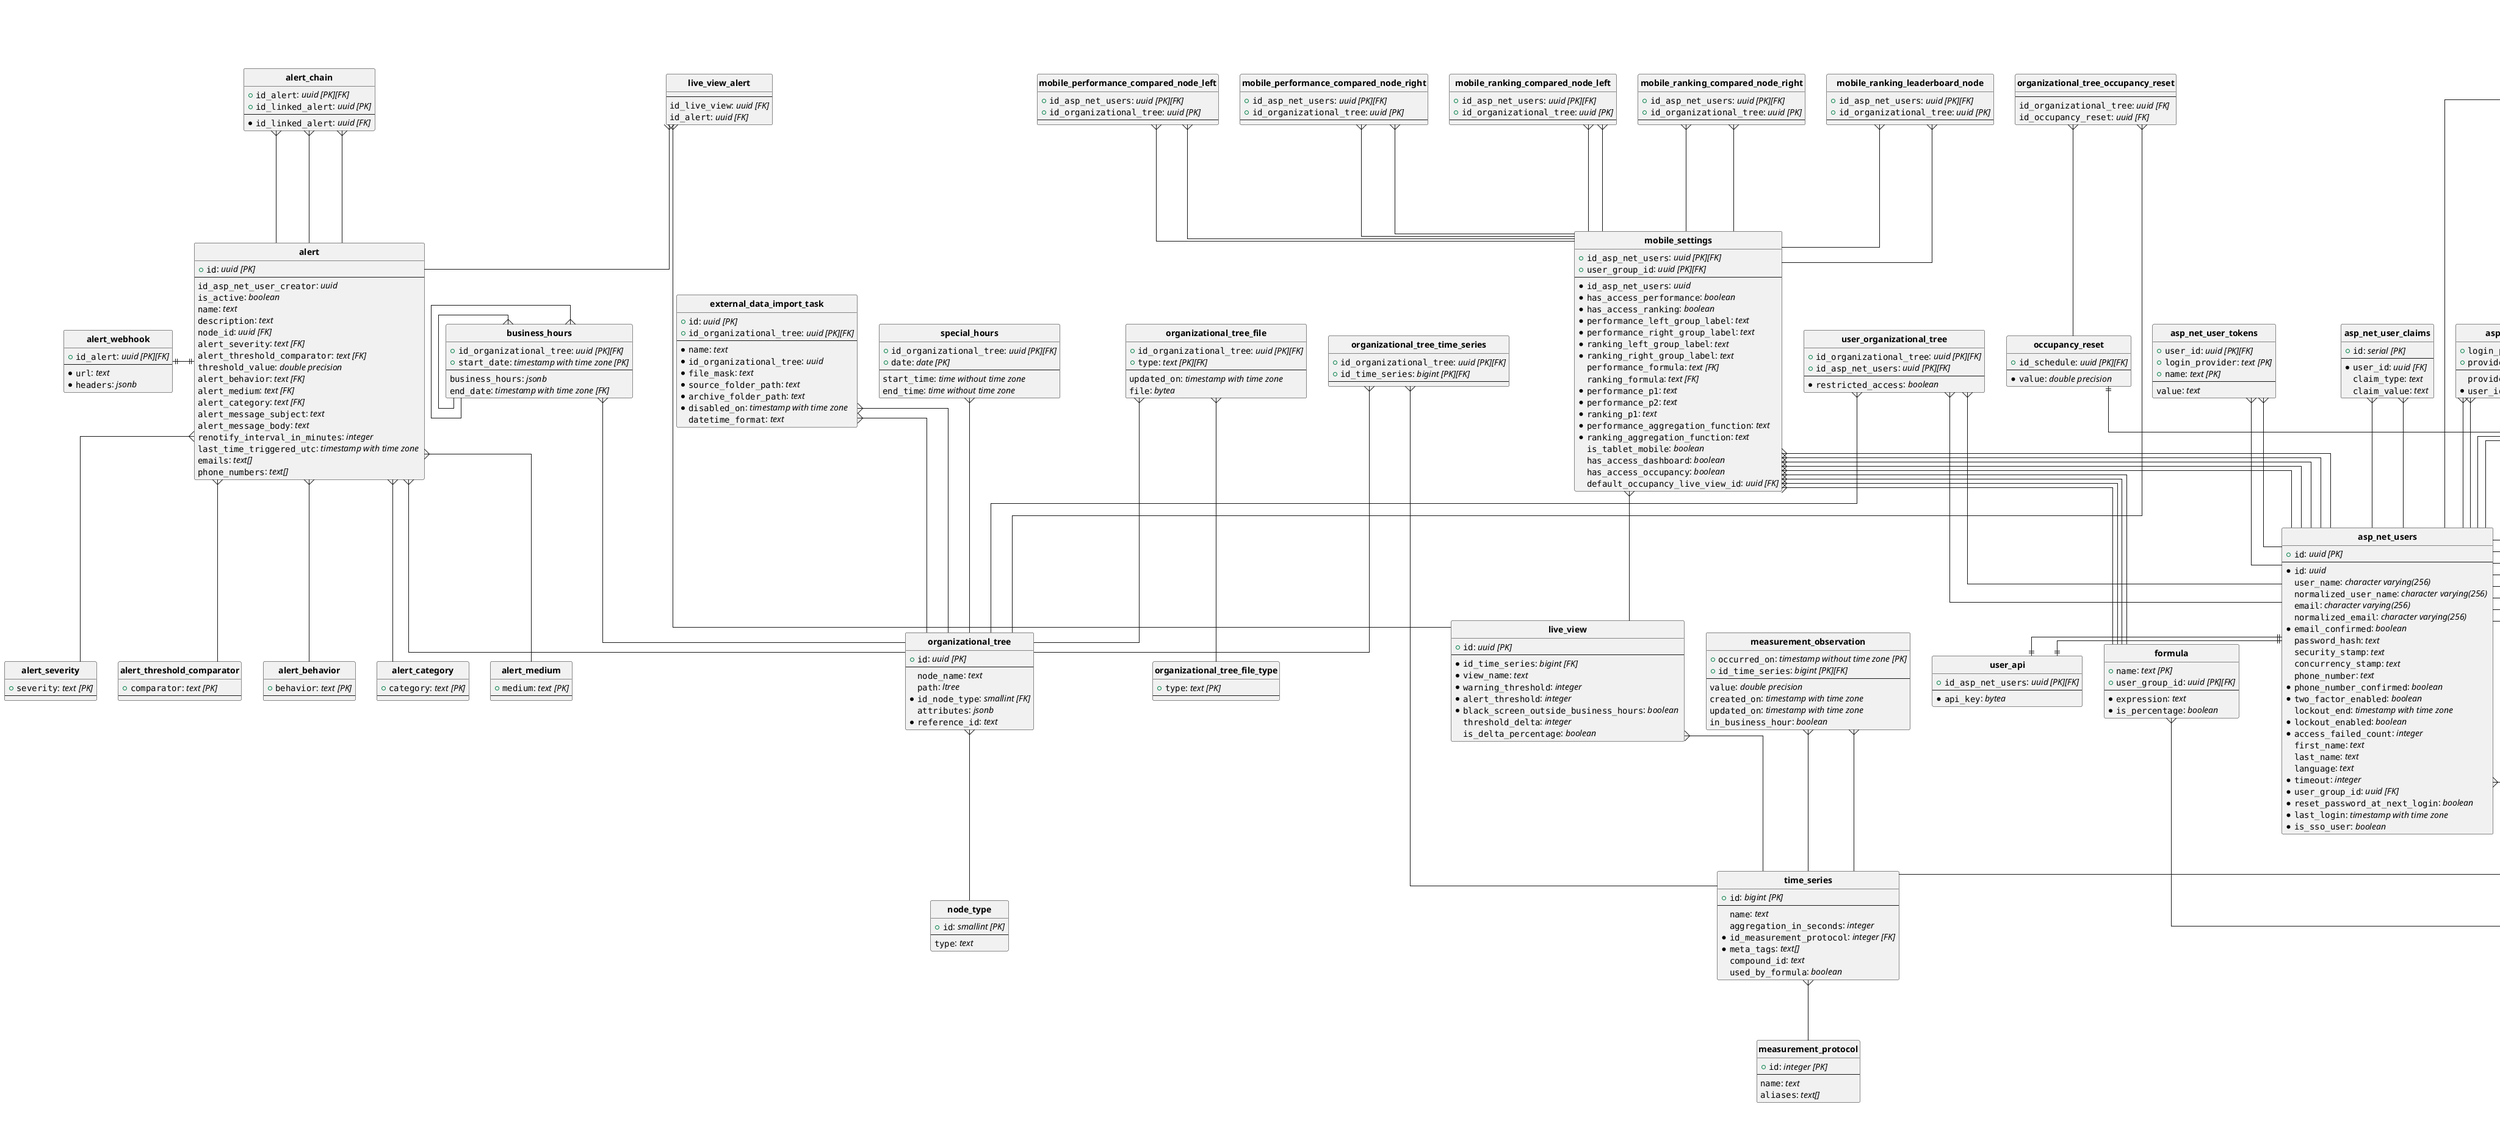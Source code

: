@startuml
hide circle
skinparam linetype ortho

entity "**VersionInfo**" {
  --
  *""Version"": //bigint //
  ""AppliedOn"": //timestamp without time zone //
  ""Description"": //character varying(1024) //
}

entity "**__EFMigrationsHistory**" {
  + ""MigrationId"": //character varying(150) [PK]//
  --
  *""ProductVersion"": //character varying(32) //
}

entity "**alert**" {
  + ""id"": //uuid [PK]//
  --
  ""id_asp_net_user_creator"": //uuid //
  ""is_active"": //boolean //
  ""name"": //text //
  ""description"": //text //
  ""node_id"": //uuid [FK]//
  ""alert_severity"": //text [FK]//
  ""alert_threshold_comparator"": //text [FK]//
  ""threshold_value"": //double precision //
  ""alert_behavior"": //text [FK]//
  ""alert_medium"": //text [FK]//
  ""alert_category"": //text [FK]//
  ""alert_message_subject"": //text //
  ""alert_message_body"": //text //
  ""renotify_interval_in_minutes"": //integer //
  ""last_time_triggered_utc"": //timestamp with time zone //
  ""emails"": //text[] //
  ""phone_numbers"": //text[] //
}

entity "**alert_behavior**" {
  + ""behavior"": //text [PK]//
  --
}

entity "**alert_category**" {
  + ""category"": //text [PK]//
  --
}

entity "**alert_chain**" {
  + ""id_alert"": //uuid [PK][FK]//
  + ""id_linked_alert"": //uuid [PK]//
  --
  *""id_linked_alert"": //uuid [FK]//
}

entity "**alert_medium**" {
  + ""medium"": //text [PK]//
  --
}

entity "**alert_severity**" {
  + ""severity"": //text [PK]//
  --
}

entity "**alert_threshold_comparator**" {
  + ""comparator"": //text [PK]//
  --
}

entity "**alert_webhook**" {
  + ""id_alert"": //uuid [PK][FK]//
  --
  *""url"": //text //
  *""headers"": //jsonb //
}

entity "**asp_net_role_claims**" {
  + ""id"": //serial [PK]//
  --
  *""role_id"": //uuid [FK]//
  ""claim_type"": //text //
  ""claim_value"": //text //
}

entity "**asp_net_roles**" {
  + ""id"": //uuid [PK]//
  --
  ""name"": //character varying(256) //
  ""normalized_name"": //character varying(256) //
  ""concurrency_stamp"": //text //
}

entity "**asp_net_user_claims**" {
  + ""id"": //serial [PK]//
  --
  *""user_id"": //uuid [FK]//
  ""claim_type"": //text //
  ""claim_value"": //text //
}

entity "**asp_net_user_logins**" {
  + ""login_provider"": //text [PK]//
  + ""provider_key"": //text [PK]//
  --
  ""provider_display_name"": //text //
  *""user_id"": //uuid [FK]//
}

entity "**asp_net_user_roles**" {
  + ""user_id"": //uuid [PK][FK]//
  + ""role_id"": //uuid [PK][FK]//
  --
}

entity "**asp_net_user_tokens**" {
  + ""user_id"": //uuid [PK][FK]//
  + ""login_provider"": //text [PK]//
  + ""name"": //text [PK]//
  --
  ""value"": //text //
}

entity "**asp_net_users**" {
  + ""id"": //uuid [PK]//
  --
  *""id"": //uuid //
  ""user_name"": //character varying(256) //
  ""normalized_user_name"": //character varying(256) //
  ""email"": //character varying(256) //
  ""normalized_email"": //character varying(256) //
  *""email_confirmed"": //boolean //
  ""password_hash"": //text //
  ""security_stamp"": //text //
  ""concurrency_stamp"": //text //
  ""phone_number"": //text //
  *""phone_number_confirmed"": //boolean //
  *""two_factor_enabled"": //boolean //
  ""lockout_end"": //timestamp with time zone //
  *""lockout_enabled"": //boolean //
  *""access_failed_count"": //integer //
  ""first_name"": //text //
  ""last_name"": //text //
  ""language"": //text //
  *""timeout"": //integer //
  *""user_group_id"": //uuid [FK]//
  *""reset_password_at_next_login"": //boolean //
  *""last_login"": //timestamp with time zone //
  *""is_sso_user"": //boolean //
}

entity "**automated_report**" {
  + ""id_schedule"": //uuid [PK][FK]//
  --
  *""title"": //text //
  *""file_name_without_extension_template"": //text //
  *""description"": //text //
  ""format"": //text //
  ""apply_users_access_rights"": //boolean //
  ""id_dashboard"": //uuid [FK]//
  *""apply_users_language"": //boolean //
  *""language"": //text //
}

entity "**automated_report_email_subscriber**" {
  + ""id_automated_report"": //uuid [PK][FK]//
  + ""email"": //text [PK]//
  --
}

entity "**automated_report_execution_history**" {
  + ""id_automated_report"": //uuid [PK][FK]//
  + ""occurred_on"": //timestamp with time zone [PK]//
  --
  ""execution_result"": //text //
  ""failed_recipients"": //text[] //
}

entity "**automated_report_group_subscriber**" {
  + ""id_automated_report"": //uuid [PK][FK]//
  + ""id_user_group"": //uuid [PK][FK]//
  --
}

entity "**automated_report_user_subscriber**" {
  + ""id_automated_report"": //uuid [PK][FK]//
  + ""user_name"": //text [PK][FK]//
  --
}

entity "**business_hours**" {
  + ""id_organizational_tree"": //uuid [PK][FK]//
  + ""start_date"": //timestamp with time zone [PK]//
  --
  ""business_hours"": //jsonb //
  ""end_date"": //timestamp with time zone [FK]//
}

entity "**crm_devices**" {
  + ""mac_address"": //text [PK]//
  + ""account_id"": //uuid [PK]//
  --
  ""account_name"": //text //
  *""parent_account_id"": //uuid //
  ""parent_account_name"": //text //
  ""device_id_organizational_tree"": //uuid //
  ""store_id_organizational_tree"": //uuid //
  *""imported_on"": //timestamp without time zone //
  ""phoenix_mapped_on"": //timestamp without time zone //
}

entity "**dashboard**" {
  + ""id"": //uuid [PK]//
  --
  ""name"": //text //
  ""json"": //jsonb //
}

entity "**dashboard_template_link**" {
  + ""dashboard_id"": //uuid [PK][FK]//
  --
  ""user_group_id"": //uuid [FK]//
  ""template_name"": //text [FK]//
}

entity "**duplicate_mo_running_total_to_delete_2022_06_24_00heure**" {
  --
  ""id_time_series"": //bigint //
  ""occurred_on"": //timestamp without time zone //
  ""value"": //double precision //
  ""prev_value"": //double precision //
}

entity "**event_log**" {
  + ""occurred_on"": //timestamp with time zone [PK]//
  + ""id"": //bigserial [PK]//
  --
  ""id_requester"": //text //
  ""command"": //text //
  ""target"": //text //
  ""target_entity"": //text //
  ""target_entity_descriptor"": //text //
  ""target_pk_column"": //text //
  ""target_pk_type"": //text //
  ""result"": //text //
  ""execution_time_millis"": //integer //
  ""description"": //text //
  ""requester"": //text //
  ""text_searchable_index_col"": //tsvector //
}

entity "**external_data_import_task**" {
  + ""id"": //uuid [PK]//
  + ""id_organizational_tree"": //uuid [PK][FK]//
  --
  *""name"": //text //
  *""id_organizational_tree"": //uuid //
  *""file_mask"": //text //
  *""source_folder_path"": //text //
  *""archive_folder_path"": //text //
  *""disabled_on"": //timestamp with time zone //
  ""datetime_format"": //text //
}

entity "**floor_value**" {
  + ""id_occupancy_config"": //integer [PK][FK]//
  + ""day_of_week"": //text [PK]//
  --
  ""time"": //time without time zone //
  ""floor_value"": //double precision //
}

entity "**formula**" {
  + ""name"": //text [PK]//
  + ""user_group_id"": //uuid [PK][FK]//
  --
  *""expression"": //text //
  *""is_percentage"": //boolean //
}

entity "**frequency**" {
  + ""frequency"": //text [PK]//
  --
}

entity "**gap_tmp**" {
  + ""node_name"": //text [PK]//
  --
  *""node_name2"": //text //
  *""maxocc"": //integer //
}

entity "**live_view**" {
  + ""id"": //uuid [PK]//
  --
  *""id_time_series"": //bigint [FK]//
  *""view_name"": //text //
  *""warning_threshold"": //integer //
  *""alert_threshold"": //integer //
  *""black_screen_outside_business_hours"": //boolean //
  ""threshold_delta"": //integer //
  ""is_delta_percentage"": //boolean //
}

entity "**live_view_alert**" {
  --
  ""id_live_view"": //uuid [FK]//
  ""id_alert"": //uuid [FK]//
}

entity "**live_view_history**" {
  + ""id_live_view"": //uuid [PK]//
  + ""id_time_series"": //integer [PK]//
  + ""id_organizational_tree"": //uuid [PK]//
  + ""start_date"": //timestamp without time zone [PK]//
  --
  ""warning_threshold"": //integer //
  ""alert_threshold"": //integer //
  ""end_date"": //timestamp without time zone //
}

entity "**measurement_observation**" {
  + ""occurred_on"": //timestamp without time zone [PK]//
  + ""id_time_series"": //bigint [PK][FK]//
  --
  ""value"": //double precision //
  ""created_on"": //timestamp with time zone //
  ""updated_on"": //timestamp with time zone //
  ""in_business_hour"": //boolean //
}

entity "**measurement_protocol**" {
  + ""id"": //integer [PK]//
  --
  ""name"": //text //
  ""aliases"": //text[] //
}

entity "**mobile_performance_compared_node_left**" {
  + ""id_asp_net_users"": //uuid [PK][FK]//
  + ""id_organizational_tree"": //uuid [PK]//
  --
}

entity "**mobile_performance_compared_node_right**" {
  + ""id_asp_net_users"": //uuid [PK][FK]//
  + ""id_organizational_tree"": //uuid [PK]//
  --
}

entity "**mobile_ranking_compared_node_left**" {
  + ""id_asp_net_users"": //uuid [PK][FK]//
  + ""id_organizational_tree"": //uuid [PK]//
  --
}

entity "**mobile_ranking_compared_node_right**" {
  + ""id_asp_net_users"": //uuid [PK][FK]//
  + ""id_organizational_tree"": //uuid [PK]//
  --
}

entity "**mobile_ranking_leaderboard_node**" {
  + ""id_asp_net_users"": //uuid [PK][FK]//
  + ""id_organizational_tree"": //uuid [PK]//
  --
}

entity "**mobile_settings**" {
  + ""id_asp_net_users"": //uuid [PK][FK]//
  + ""user_group_id"": //uuid [PK][FK]//
  --
  *""id_asp_net_users"": //uuid //
  *""has_access_performance"": //boolean //
  *""has_access_ranking"": //boolean //
  *""performance_left_group_label"": //text //
  *""performance_right_group_label"": //text //
  *""ranking_left_group_label"": //text //
  *""ranking_right_group_label"": //text //
  ""performance_formula"": //text [FK]//
  ""ranking_formula"": //text [FK]//
  *""performance_p1"": //text //
  *""performance_p2"": //text //
  *""ranking_p1"": //text //
  *""performance_aggregation_function"": //text //
  *""ranking_aggregation_function"": //text //
  ""is_tablet_mobile"": //boolean //
  ""has_access_dashboard"": //boolean //
  ""has_access_occupancy"": //boolean //
  ""default_occupancy_live_view_id"": //uuid [FK]//
}

entity "**node_type**" {
  + ""id"": //smallint [PK]//
  --
  ""type"": //text //
}

entity "**occupancy_config**" {
  --
  *""id"": //integer //
  ""time_series_in_ids"": //bigint[] //
  ""time_series_out_ids"": //bigint[] //
  ""id_time_series"": //bigint [FK]//
}

entity "**occupancy_reset**" {
  + ""id_schedule"": //uuid [PK][FK]//
  --
  *""value"": //double precision //
}

entity "**organizational_tree**" {
  + ""id"": //uuid [PK]//
  --
  ""node_name"": //text //
  ""path"": //ltree //
  *""id_node_type"": //smallint [FK]//
  ""attributes"": //jsonb //
  *""reference_id"": //text //
}

entity "**organizational_tree_file**" {
  + ""id_organizational_tree"": //uuid [PK][FK]//
  + ""type"": //text [PK][FK]//
  --
  ""updated_on"": //timestamp with time zone //
  ""file"": //bytea //
}

entity "**organizational_tree_file_type**" {
  + ""type"": //text [PK]//
  --
}

entity "**organizational_tree_occupancy_reset**" {
  --
  ""id_organizational_tree"": //uuid [FK]//
  ""id_occupancy_reset"": //uuid [FK]//
}

entity "**organizational_tree_time_series**" {
  + ""id_organizational_tree"": //uuid [PK][FK]//
  + ""id_time_series"": //bigint [PK][FK]//
  --
}

entity "**report**" {
  + ""id"": //uuid [PK]//
  --
  *""default_title"": //text //
  *""folder_name"": //text //
  *""file_name"": //text //
}

entity "**schedule**" {
  + ""id"": //uuid [PK]//
  --
  ""name"": //text //
  ""created_on"": //timestamp with time zone //
  ""updated_on"": //timestamp with time zone //
  ""frequency"": //text [FK]//
  ""repeat_on"": //text[] //
  ""occur_at"": //timestamp with time zone //
  ""occur_until"": //timestamp with time zone //
  ""timezone"": //text //
  *""disabled_on"": //timestamp with time zone //
  ""created_by"": //text [FK]//
  ""updated_by"": //text //
}

entity "**sisconper_demo_device_mapping**" {
  --
  ""source_device_id"": //uuid //
  ""source_mac_address"": //text //
  ""source_path"": //ltree //
  ""target_device_id"": //uuid //
  ""target_mac_address"": //text //
  ""target_path"": //ltree //
}

entity "**sisconper_demo_nodes_mapping**" {
  --
  ""source_store_id"": //uuid //
  ""source_node_name"": //text //
  ""source_path"": //ltree //
  ""target_store_id"": //uuid //
  ""target_node_name"": //text //
  ""target_path"": //ltree //
}

entity "**sisconper_demo_ts_mapping**" {
  --
  ""source_id_time_series"": //bigint //
  ""source_id_measurement_protocol"": //integer //
  ""source_compound_id"": //text //
  ""target_id_time_series"": //bigint //
  ""target_ts_name"": //text //
  ""target_id_measurement_protocol"": //integer //
  ""target_compound_id"": //text //
}

entity "**special_hours**" {
  + ""id_organizational_tree"": //uuid [PK][FK]//
  + ""date"": //date [PK]//
  --
  ""start_time"": //time without time zone //
  ""end_time"": //time without time zone //
}

entity "**temp_aubainerie_export_traffic_time_series**" {
  --
  ""id_time_series"": //bigint //
}

entity "**temp_benjo_bh_to_recompute**" {
  --
  ""id_organizational_tree"": //uuid //
  ""business_hours"": //jsonb //
  ""start_date"": //timestamp with time zone //
  ""end_date"": //timestamp with time zone //
}

entity "**temp_benjo_ts_bh**" {
  --
  ""days"": //timestamp with time zone //
  ""id_organizational_tree"": //uuid //
  ""id_time_series"": //bigint //
  ""realbh"": //jsonb //
  ""start_time"": //text //
  ""end_time"": //text //
}

entity "**temp_benjo_ts_bh_to_update**" {
  --
  ""id_time_series"": //bigint //
  ""occurred_on"": //timestamp without time zone //
  ""in_business_hour"": //boolean //
  ""occurred_on_hour"": //text //
  ""new_in_bh_hour"": //boolean //
}

entity "**temp_bizou_boutiques_fermees**" {
  --
  ""node_id"": //text //
  ""macaddress"": //text //
  ""node_name"": //text //
}

entity "**temp_cominar_nodes_otts**" {
  --
  ""id_organizational_tree"": //uuid //
  ""id_time_series"": //bigint //
}

entity "**temp_device_time_series**" {
  --
  ""mac_address"": //text //
  ""row_number"": //bigint //
  ""id_organizational_tree"": //uuid //
  ""id_time_series"": //bigint //
}

entity "**temp_mac_addresses_to_delete**" {
  --
  ""mac_address"": //text //
  ""row_number"": //bigint //
  ""count_time_series"": //integer //
}

entity "**temp_phnx_2541_m027**" {
  --
  ""value"": //double precision //
  ""occurred_on"": //timestamp without time zone //
  ""created_on"": //timestamp with time zone //
  ""updated_on"": //timestamp with time zone //
  ""id_time_series"": //bigint //
  ""in_business_hour"": //boolean //
}

entity "**temp_test**" {
  --
  ""date"": //date //
  ""month_first_day"": //date //
  ""month_first_day_dow"": //integer //
  ""calendar_first_day_of_week_date"": //date //
  ""date_diff_between_date_and_first_calendar_date"": //integer //
  ""return_monthly_week_number"": //integer //
}

entity "**temp_ts_bh_to_update**" {
  --
  ""full_path_name"": //text //
  ""id_time_series"": //bigint //
  ""occurred_on"": //timestamp without time zone //
  ""in_business_hour"": //boolean //
  ""occurred_on_hour"": //text //
  ""realbh"": //jsonb //
  ""new_in_bh_hour"": //boolean //
}

entity "**temp_water_tower_bh_to_recompute**" {
  --
  ""id_organizational_tree"": //uuid //
  ""business_hours"": //jsonb //
  ""start_date"": //timestamp with time zone //
  ""end_date"": //timestamp with time zone //
}

entity "**template**" {
  + ""name"": //text [PK]//
  + ""user_group_id"": //uuid [PK][FK]//
  --
  *""dashboard"": //jsonb //
  ""user_creation_action"": //text //
}

entity "**time_series**" {
  + ""id"": //bigint [PK]//
  --
  ""name"": //text //
  ""aggregation_in_seconds"": //integer //
  *""id_measurement_protocol"": //integer [FK]//
  *""meta_tags"": //text[] //
  ""compound_id"": //text //
  ""used_by_formula"": //boolean //
}

entity "**urbn_tmp**" {
  + ""node_name"": //text [PK]//
  --
  *""maxocc"": //integer //
  *""delta"": //integer //
}

entity "**user_api**" {
  + ""id_asp_net_users"": //uuid [PK][FK]//
  --
  *""api_key"": //bytea //
}

entity "**user_dashboard**" {
  + ""id_dashboard"": //uuid [PK][FK]//
  + ""id_asp_net_users"": //uuid [PK][FK]//
  --
  *""default_dashboard"": //boolean //
  *""default_mobile_dashboard"": //boolean //
}

entity "**user_group**" {
  + ""id"": //uuid [PK][FK]//
  --
  *""name"": //text //
  ""default_dashboard_template"": //text [FK]//
  ""default_mobile_dashboard_template"": //text [FK]//
  ""user_retention_policy_days"": //integer //
  ""support_chat_enabled"": //boolean //
}

entity "**user_group_report**" {
  + ""id_user_group"": //uuid [PK][FK]//
  + ""id_report"": //uuid [PK][FK]//
  --
  ""report_title"": //text //
}

entity "**user_organizational_tree**" {
  + ""id_organizational_tree"": //uuid [PK][FK]//
  + ""id_asp_net_users"": //uuid [PK][FK]//
  --
  *""restricted_access"": //boolean //
}

entity "**user_report_exclusion**" {
  + ""id_asp_net_users"": //uuid [PK][FK]//
  + ""id_report"": //uuid [PK][FK]//
  --
}

entity "**user_report_settings**" {
  + ""id_asp_net_users"": //uuid [PK][FK]//
  + ""id_report"": //uuid [PK][FK]//
  --
  ""settings"": //jsonb //
}

"**alert**"   }--  "**alert_behavior**"

"**alert**"   }--  "**alert_category**"

"**alert**"   }--  "**alert_medium**"

"**alert**"   }--  "**organizational_tree**"

"**alert**"   }--  "**alert_severity**"

"**alert**"   }--  "**alert_threshold_comparator**"

"**alert_chain**"   }--  "**alert**"

"**alert_chain**"   }--  "**alert**"

"**alert_chain**"   }--  "**alert**"

"**alert_webhook**"  ||-||  "**alert**"

"**asp_net_role_claims**"   }--  "**asp_net_roles**"

"**asp_net_user_claims**"   }--  "**asp_net_users**"

"**asp_net_user_claims**"   }--  "**asp_net_users**"

"**asp_net_user_logins**"   }--  "**asp_net_users**"

"**asp_net_user_logins**"   }--  "**asp_net_users**"

"**asp_net_user_roles**"   }--  "**asp_net_roles**"

"**asp_net_user_roles**"   }--  "**asp_net_roles**"

"**asp_net_user_roles**"   }--  "**asp_net_users**"

"**asp_net_user_roles**"   }--  "**asp_net_users**"

"**asp_net_user_tokens**"   }--  "**asp_net_users**"

"**asp_net_user_tokens**"   }--  "**asp_net_users**"

"**asp_net_users**"   }--  "**user_group**"

"**automated_report**"   }--  "**dashboard**"

"**automated_report**"  ||-||  "**schedule**"

"**automated_report_email_subscriber**"   }--  "**automated_report**"

"**automated_report_execution_history**"   }--  "**automated_report**"

"**automated_report_group_subscriber**"   }--  "**automated_report**"

"**automated_report_group_subscriber**"   }--  "**user_group**"

"**automated_report_user_subscriber**"   }--  "**automated_report**"

"**automated_report_user_subscriber**"   }--  "**asp_net_users**"

"**business_hours**"   }--  "**business_hours**"

"**business_hours**"   }--  "**business_hours**"

"**business_hours**"   }--  "**organizational_tree**"

"**dashboard_template_link**"  ||-||  "**dashboard**"

"**dashboard_template_link**"   }--  "**template**"

"**dashboard_template_link**"   }--  "**template**"

"**external_data_import_task**"   }--  "**organizational_tree**"

"**external_data_import_task**"   }--  "**organizational_tree**"

"**floor_value**"   }--  "**occupancy_config**"

"**formula**"   }--  "**user_group**"

"**live_view**"   }--  "**time_series**"

"**live_view_alert**"   }--  "**alert**"

"**live_view_alert**"   }--  "**live_view**"

"**measurement_observation**"   }--  "**time_series**"

"**measurement_observation**"   }--  "**time_series**"

"**mobile_performance_compared_node_left**"   }--  "**mobile_settings**"

"**mobile_performance_compared_node_left**"   }--  "**mobile_settings**"

"**mobile_performance_compared_node_right**"   }--  "**mobile_settings**"

"**mobile_performance_compared_node_right**"   }--  "**mobile_settings**"

"**mobile_ranking_compared_node_left**"   }--  "**mobile_settings**"

"**mobile_ranking_compared_node_left**"   }--  "**mobile_settings**"

"**mobile_ranking_compared_node_right**"   }--  "**mobile_settings**"

"**mobile_ranking_compared_node_right**"   }--  "**mobile_settings**"

"**mobile_ranking_leaderboard_node**"   }--  "**mobile_settings**"

"**mobile_ranking_leaderboard_node**"   }--  "**mobile_settings**"

"**mobile_settings**"   }--  "**live_view**"

"**mobile_settings**"   }--  "**formula**"

"**mobile_settings**"   }--  "**formula**"

"**mobile_settings**"   }--  "**formula**"

"**mobile_settings**"   }--  "**formula**"

"**mobile_settings**"   }--  "**asp_net_users**"

"**mobile_settings**"   }--  "**asp_net_users**"

"**mobile_settings**"   }--  "**asp_net_users**"

"**mobile_settings**"   }--  "**asp_net_users**"

"**mobile_settings**"   }--  "**asp_net_users**"

"**occupancy_config**"   }--  "**time_series**"

"**occupancy_reset**"  ||-||  "**schedule**"

"**organizational_tree**"   }--  "**node_type**"

"**organizational_tree_file**"   }--  "**organizational_tree_file_type**"

"**organizational_tree_file**"   }--  "**organizational_tree**"

"**organizational_tree_occupancy_reset**"   }--  "**occupancy_reset**"

"**organizational_tree_occupancy_reset**"   }--  "**organizational_tree**"

"**organizational_tree_time_series**"   }--  "**organizational_tree**"

"**organizational_tree_time_series**"   }--  "**time_series**"

"**schedule**"   }--  "**asp_net_users**"

"**schedule**"   }--  "**frequency**"

"**schedule**"   }--  "**asp_net_users**"

"**special_hours**"   }--  "**organizational_tree**"

"**template**"   }--  "**user_group**"

"**time_series**"   }--  "**measurement_protocol**"

"**user_api**"  ||-||  "**asp_net_users**"

"**user_api**"  ||-||  "**asp_net_users**"

"**user_dashboard**"   }--  "**asp_net_users**"

"**user_dashboard**"   }--  "**asp_net_users**"

"**user_dashboard**"   }--  "**dashboard**"

"**user_group**"  ||-||  "**template**"

"**user_group**"   }--  "**template**"

"**user_group**"  ||-||  "**template**"

"**user_group**"   }--  "**template**"

"**user_group_report**"   }--  "**report**"

"**user_group_report**"   }--  "**user_group**"

"**user_organizational_tree**"   }--  "**asp_net_users**"

"**user_organizational_tree**"   }--  "**asp_net_users**"

"**user_organizational_tree**"   }--  "**organizational_tree**"

"**user_report_exclusion**"   }--  "**report**"

"**user_report_exclusion**"   }--  "**asp_net_users**"

"**user_report_exclusion**"   }--  "**asp_net_users**"

"**user_report_settings**"   }--  "**report**"

"**user_report_settings**"   }--  "**asp_net_users**"

"**user_report_settings**"   }--  "**asp_net_users**"
@enduml
